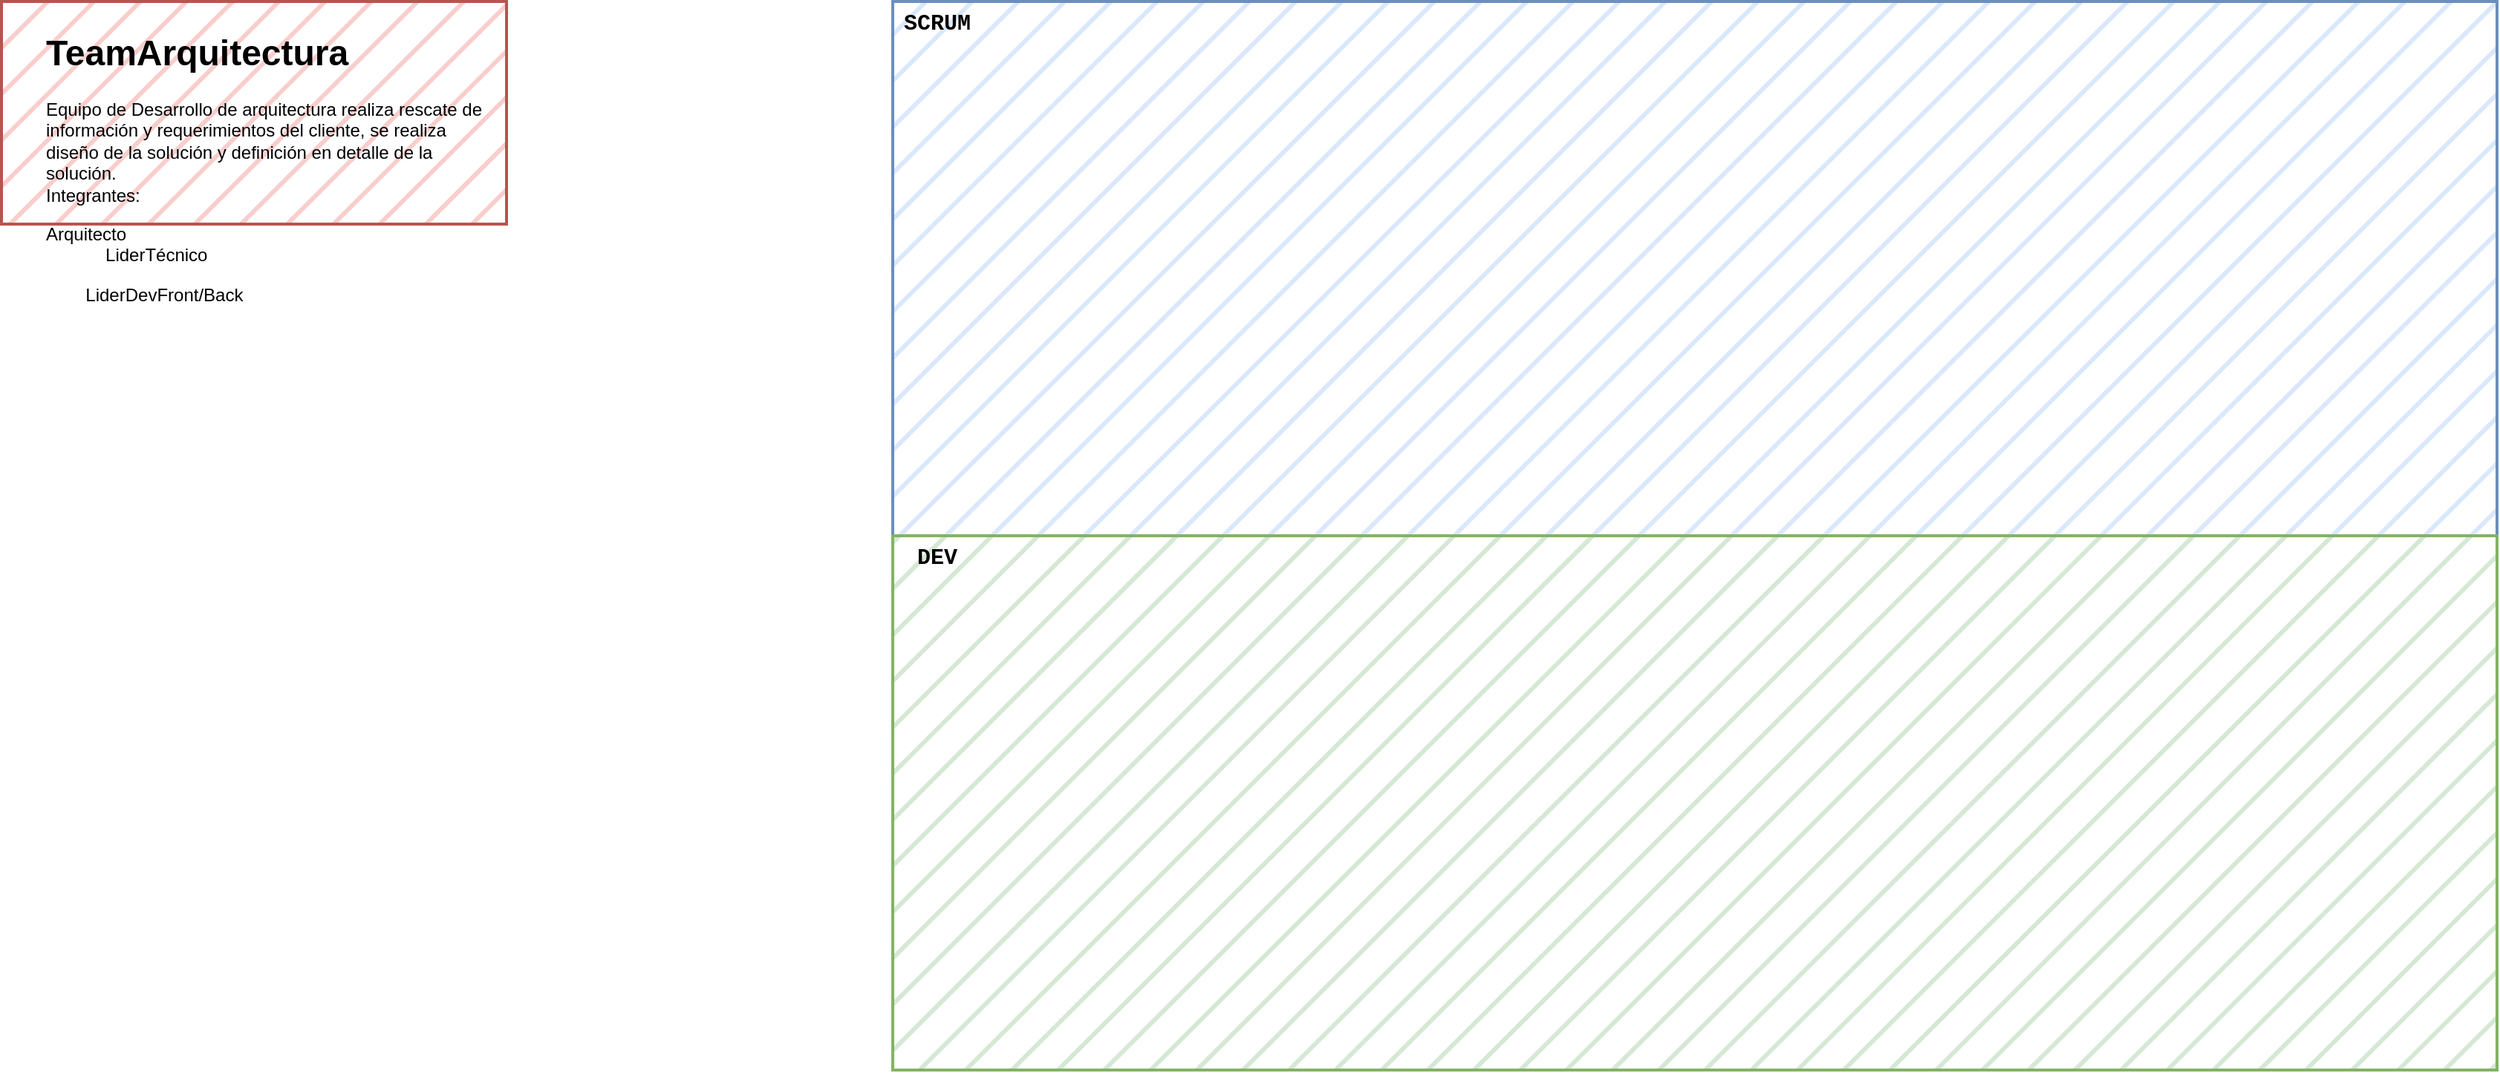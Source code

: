 <mxfile version="21.6.9" type="github">
  <diagram name="Página-1" id="ZVUjuS-TwMxPAm4DahR5">
    <mxGraphModel dx="1739" dy="474" grid="1" gridSize="10" guides="1" tooltips="1" connect="1" arrows="1" fold="1" page="1" pageScale="1" pageWidth="827" pageHeight="1169" math="0" shadow="0">
      <root>
        <mxCell id="0" />
        <mxCell id="1" parent="0" />
        <mxCell id="y2M8KA7EAdU5h4OUIB-f-1" value="" style="rounded=0;whiteSpace=wrap;html=1;fillColor=#dae8fc;strokeColor=#6c8ebf;fillStyle=hatch;strokeWidth=2;" vertex="1" parent="1">
          <mxGeometry x="40" y="40" width="1080" height="360" as="geometry" />
        </mxCell>
        <mxCell id="y2M8KA7EAdU5h4OUIB-f-2" value="" style="rounded=0;whiteSpace=wrap;html=1;fillColor=#d5e8d4;strokeColor=#82b366;fillStyle=hatch;strokeWidth=2;" vertex="1" parent="1">
          <mxGeometry x="40" y="400" width="1080" height="360" as="geometry" />
        </mxCell>
        <mxCell id="y2M8KA7EAdU5h4OUIB-f-3" value="&lt;font size=&quot;1&quot;&gt;&lt;b&gt;&lt;font style=&quot;font-size: 15px;&quot; face=&quot;Courier New&quot;&gt;SCRUM&lt;/font&gt;&lt;/b&gt;&lt;/font&gt;" style="text;html=1;strokeColor=none;fillColor=none;align=center;verticalAlign=middle;whiteSpace=wrap;rounded=0;" vertex="1" parent="1">
          <mxGeometry x="40" y="40" width="60" height="30" as="geometry" />
        </mxCell>
        <mxCell id="y2M8KA7EAdU5h4OUIB-f-4" value="&lt;font size=&quot;1&quot;&gt;&lt;b&gt;&lt;font style=&quot;font-size: 15px;&quot; face=&quot;Courier New&quot;&gt;DEV&lt;/font&gt;&lt;/b&gt;&lt;/font&gt;" style="text;html=1;strokeColor=none;fillColor=none;align=center;verticalAlign=middle;whiteSpace=wrap;rounded=0;" vertex="1" parent="1">
          <mxGeometry x="40" y="400" width="60" height="30" as="geometry" />
        </mxCell>
        <mxCell id="y2M8KA7EAdU5h4OUIB-f-7" value="" style="rounded=0;whiteSpace=wrap;html=1;fillColor=#f8cecc;strokeColor=#b85450;fillStyle=hatch;strokeWidth=2;" vertex="1" parent="1">
          <mxGeometry x="-560" y="40" width="340" height="150" as="geometry" />
        </mxCell>
        <mxCell id="y2M8KA7EAdU5h4OUIB-f-9" value="&lt;h1&gt;TeamArquitectura&lt;/h1&gt;&lt;p&gt;Equipo de Desarrollo de arquitectura realiza rescate de información y requerimientos del cliente, se realiza diseño de la solución y definición en detalle de la solución.&lt;br&gt;Integrantes: &lt;br&gt;&lt;/p&gt;&lt;p&gt;Arquitecto&lt;br&gt;&lt;span style=&quot;&quot;&gt;&lt;span style=&quot;&quot;&gt;&amp;nbsp;&amp;nbsp;&amp;nbsp;&amp;nbsp;&lt;/span&gt;&lt;/span&gt;&lt;span style=&quot;&quot;&gt;&lt;span style=&quot;&quot;&gt;&amp;nbsp;&amp;nbsp;&amp;nbsp;&amp;nbsp;&lt;/span&gt;&lt;/span&gt;&lt;span style=&quot;&quot;&gt;&lt;span style=&quot;&quot;&gt;&amp;nbsp;&amp;nbsp;&amp;nbsp;&amp;nbsp;&lt;/span&gt;&lt;/span&gt;LiderTécnico&lt;/p&gt;&lt;p&gt;&lt;span style=&quot;white-space: pre;&quot;&gt;&#x9;&lt;/span&gt;LiderDevFront/Back&lt;br&gt;&lt;/p&gt;" style="text;html=1;strokeColor=none;fillColor=none;spacing=5;spacingTop=-20;whiteSpace=wrap;overflow=hidden;rounded=0;" vertex="1" parent="1">
          <mxGeometry x="-535" y="55" width="315" height="195" as="geometry" />
        </mxCell>
      </root>
    </mxGraphModel>
  </diagram>
</mxfile>
